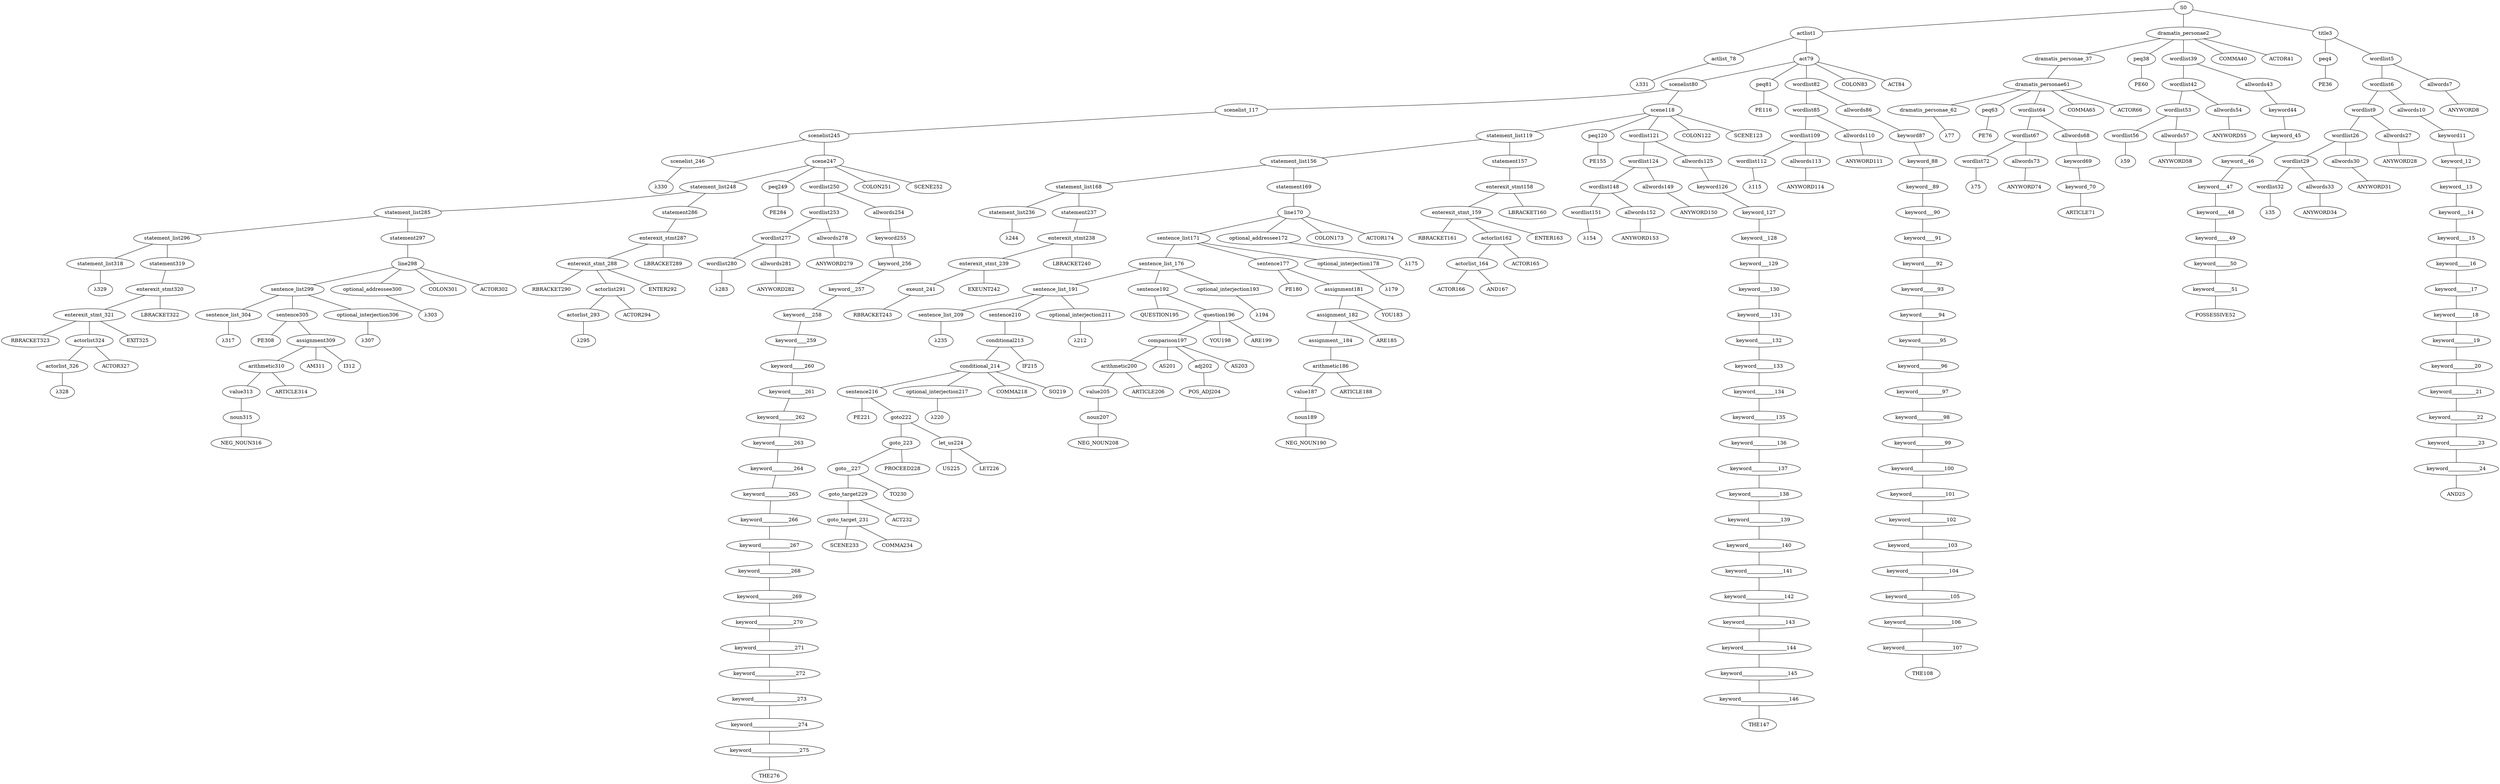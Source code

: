 strict graph {
	S0 -- actlist1
	S0 -- dramatis_personae2
	S0 -- title3

	title3 -- peq4
	title3 -- wordlist5

	wordlist5 -- wordlist6
	wordlist5 -- allwords7

	allwords7 -- ANYWORD8


	wordlist6 -- wordlist9
	wordlist6 -- allwords10

	allwords10 -- keyword11

	keyword11 -- keyword_12

	keyword_12 -- keyword__13

	keyword__13 -- keyword___14

	keyword___14 -- keyword____15

	keyword____15 -- keyword_____16

	keyword_____16 -- keyword______17

	keyword______17 -- keyword_______18

	keyword_______18 -- keyword________19

	keyword________19 -- keyword_________20

	keyword_________20 -- keyword__________21

	keyword__________21 -- keyword___________22

	keyword___________22 -- keyword____________23

	keyword____________23 -- keyword_____________24

	keyword_____________24 -- AND25


	wordlist9 -- wordlist26
	wordlist9 -- allwords27

	allwords27 -- ANYWORD28


	wordlist26 -- wordlist29
	wordlist26 -- allwords30

	allwords30 -- ANYWORD31


	wordlist29 -- wordlist32
	wordlist29 -- allwords33

	allwords33 -- ANYWORD34


	wordlist32 -- λ35

	peq4 -- PE36


	dramatis_personae2 -- dramatis_personae_37
	dramatis_personae2 -- peq38
	dramatis_personae2 -- wordlist39
	dramatis_personae2 -- COMMA40
	dramatis_personae2 -- ACTOR41



	wordlist39 -- wordlist42
	wordlist39 -- allwords43

	allwords43 -- keyword44

	keyword44 -- keyword_45

	keyword_45 -- keyword__46

	keyword__46 -- keyword___47

	keyword___47 -- keyword____48

	keyword____48 -- keyword_____49

	keyword_____49 -- keyword______50

	keyword______50 -- keyword_______51

	keyword_______51 -- POSSESSIVE52


	wordlist42 -- wordlist53
	wordlist42 -- allwords54

	allwords54 -- ANYWORD55


	wordlist53 -- wordlist56
	wordlist53 -- allwords57

	allwords57 -- ANYWORD58


	wordlist56 -- λ59

	peq38 -- PE60


	dramatis_personae_37 -- dramatis_personae61

	dramatis_personae61 -- dramatis_personae_62
	dramatis_personae61 -- peq63
	dramatis_personae61 -- wordlist64
	dramatis_personae61 -- COMMA65
	dramatis_personae61 -- ACTOR66



	wordlist64 -- wordlist67
	wordlist64 -- allwords68

	allwords68 -- keyword69

	keyword69 -- keyword_70

	keyword_70 -- ARTICLE71


	wordlist67 -- wordlist72
	wordlist67 -- allwords73

	allwords73 -- ANYWORD74


	wordlist72 -- λ75

	peq63 -- PE76


	dramatis_personae_62 -- λ77

	actlist1 -- actlist_78
	actlist1 -- act79

	act79 -- scenelist80
	act79 -- peq81
	act79 -- wordlist82
	act79 -- COLON83
	act79 -- ACT84



	wordlist82 -- wordlist85
	wordlist82 -- allwords86

	allwords86 -- keyword87

	keyword87 -- keyword_88

	keyword_88 -- keyword__89

	keyword__89 -- keyword___90

	keyword___90 -- keyword____91

	keyword____91 -- keyword_____92

	keyword_____92 -- keyword______93

	keyword______93 -- keyword_______94

	keyword_______94 -- keyword________95

	keyword________95 -- keyword_________96

	keyword_________96 -- keyword__________97

	keyword__________97 -- keyword___________98

	keyword___________98 -- keyword____________99

	keyword____________99 -- keyword_____________100

	keyword_____________100 -- keyword______________101

	keyword______________101 -- keyword_______________102

	keyword_______________102 -- keyword________________103

	keyword________________103 -- keyword_________________104

	keyword_________________104 -- keyword__________________105

	keyword__________________105 -- keyword___________________106

	keyword___________________106 -- keyword____________________107

	keyword____________________107 -- THE108


	wordlist85 -- wordlist109
	wordlist85 -- allwords110

	allwords110 -- ANYWORD111


	wordlist109 -- wordlist112
	wordlist109 -- allwords113

	allwords113 -- ANYWORD114


	wordlist112 -- λ115

	peq81 -- PE116


	scenelist80 -- scenelist_117
	scenelist80 -- scene118

	scene118 -- statement_list119
	scene118 -- peq120
	scene118 -- wordlist121
	scene118 -- COLON122
	scene118 -- SCENE123



	wordlist121 -- wordlist124
	wordlist121 -- allwords125

	allwords125 -- keyword126

	keyword126 -- keyword_127

	keyword_127 -- keyword__128

	keyword__128 -- keyword___129

	keyword___129 -- keyword____130

	keyword____130 -- keyword_____131

	keyword_____131 -- keyword______132

	keyword______132 -- keyword_______133

	keyword_______133 -- keyword________134

	keyword________134 -- keyword_________135

	keyword_________135 -- keyword__________136

	keyword__________136 -- keyword___________137

	keyword___________137 -- keyword____________138

	keyword____________138 -- keyword_____________139

	keyword_____________139 -- keyword______________140

	keyword______________140 -- keyword_______________141

	keyword_______________141 -- keyword________________142

	keyword________________142 -- keyword_________________143

	keyword_________________143 -- keyword__________________144

	keyword__________________144 -- keyword___________________145

	keyword___________________145 -- keyword____________________146

	keyword____________________146 -- THE147


	wordlist124 -- wordlist148
	wordlist124 -- allwords149

	allwords149 -- ANYWORD150


	wordlist148 -- wordlist151
	wordlist148 -- allwords152

	allwords152 -- ANYWORD153


	wordlist151 -- λ154

	peq120 -- PE155


	statement_list119 -- statement_list156
	statement_list119 -- statement157

	statement157 -- enterexit_stmt158

	enterexit_stmt158 -- enterexit_stmt_159
	enterexit_stmt158 -- LBRACKET160


	enterexit_stmt_159 -- RBRACKET161
	enterexit_stmt_159 -- actorlist162
	enterexit_stmt_159 -- ENTER163


	actorlist162 -- actorlist_164
	actorlist162 -- ACTOR165


	actorlist_164 -- ACTOR166
	actorlist_164 -- AND167




	statement_list156 -- statement_list168
	statement_list156 -- statement169

	statement169 -- line170

	line170 -- sentence_list171
	line170 -- optional_addressee172
	line170 -- COLON173
	line170 -- ACTOR174



	optional_addressee172 -- λ175

	sentence_list171 -- sentence_list_176
	sentence_list171 -- sentence177
	sentence_list171 -- optional_interjection178

	optional_interjection178 -- λ179

	sentence177 -- PE180
	sentence177 -- assignment181

	assignment181 -- assignment_182
	assignment181 -- YOU183


	assignment_182 -- assignment__184
	assignment_182 -- ARE185


	assignment__184 -- arithmetic186

	arithmetic186 -- value187
	arithmetic186 -- ARTICLE188


	value187 -- noun189

	noun189 -- NEG_NOUN190



	sentence_list_176 -- sentence_list_191
	sentence_list_176 -- sentence192
	sentence_list_176 -- optional_interjection193

	optional_interjection193 -- λ194

	sentence192 -- QUESTION195
	sentence192 -- question196

	question196 -- comparison197
	question196 -- YOU198
	question196 -- ARE199



	comparison197 -- arithmetic200
	comparison197 -- AS201
	comparison197 -- adj202
	comparison197 -- AS203


	adj202 -- POS_ADJ204



	arithmetic200 -- value205
	arithmetic200 -- ARTICLE206


	value205 -- noun207

	noun207 -- NEG_NOUN208



	sentence_list_191 -- sentence_list_209
	sentence_list_191 -- sentence210
	sentence_list_191 -- optional_interjection211

	optional_interjection211 -- λ212

	sentence210 -- conditional213

	conditional213 -- conditional_214
	conditional213 -- IF215


	conditional_214 -- sentence216
	conditional_214 -- optional_interjection217
	conditional_214 -- COMMA218
	conditional_214 -- SO219



	optional_interjection217 -- λ220

	sentence216 -- PE221
	sentence216 -- goto222

	goto222 -- goto_223
	goto222 -- let_us224

	let_us224 -- US225
	let_us224 -- LET226



	goto_223 -- goto__227
	goto_223 -- PROCEED228


	goto__227 -- goto_target229
	goto__227 -- TO230


	goto_target229 -- goto_target_231
	goto_target229 -- ACT232


	goto_target_231 -- SCENE233
	goto_target_231 -- COMMA234




	sentence_list_209 -- λ235

	statement_list168 -- statement_list236
	statement_list168 -- statement237

	statement237 -- enterexit_stmt238

	enterexit_stmt238 -- enterexit_stmt_239
	enterexit_stmt238 -- LBRACKET240


	enterexit_stmt_239 -- exeunt_241
	enterexit_stmt_239 -- EXEUNT242


	exeunt_241 -- RBRACKET243


	statement_list236 -- λ244

	scenelist_117 -- scenelist245

	scenelist245 -- scenelist_246
	scenelist245 -- scene247

	scene247 -- statement_list248
	scene247 -- peq249
	scene247 -- wordlist250
	scene247 -- COLON251
	scene247 -- SCENE252



	wordlist250 -- wordlist253
	wordlist250 -- allwords254

	allwords254 -- keyword255

	keyword255 -- keyword_256

	keyword_256 -- keyword__257

	keyword__257 -- keyword___258

	keyword___258 -- keyword____259

	keyword____259 -- keyword_____260

	keyword_____260 -- keyword______261

	keyword______261 -- keyword_______262

	keyword_______262 -- keyword________263

	keyword________263 -- keyword_________264

	keyword_________264 -- keyword__________265

	keyword__________265 -- keyword___________266

	keyword___________266 -- keyword____________267

	keyword____________267 -- keyword_____________268

	keyword_____________268 -- keyword______________269

	keyword______________269 -- keyword_______________270

	keyword_______________270 -- keyword________________271

	keyword________________271 -- keyword_________________272

	keyword_________________272 -- keyword__________________273

	keyword__________________273 -- keyword___________________274

	keyword___________________274 -- keyword____________________275

	keyword____________________275 -- THE276


	wordlist253 -- wordlist277
	wordlist253 -- allwords278

	allwords278 -- ANYWORD279


	wordlist277 -- wordlist280
	wordlist277 -- allwords281

	allwords281 -- ANYWORD282


	wordlist280 -- λ283

	peq249 -- PE284


	statement_list248 -- statement_list285
	statement_list248 -- statement286

	statement286 -- enterexit_stmt287

	enterexit_stmt287 -- enterexit_stmt_288
	enterexit_stmt287 -- LBRACKET289


	enterexit_stmt_288 -- RBRACKET290
	enterexit_stmt_288 -- actorlist291
	enterexit_stmt_288 -- ENTER292


	actorlist291 -- actorlist_293
	actorlist291 -- ACTOR294


	actorlist_293 -- λ295


	statement_list285 -- statement_list296
	statement_list285 -- statement297

	statement297 -- line298

	line298 -- sentence_list299
	line298 -- optional_addressee300
	line298 -- COLON301
	line298 -- ACTOR302



	optional_addressee300 -- λ303

	sentence_list299 -- sentence_list_304
	sentence_list299 -- sentence305
	sentence_list299 -- optional_interjection306

	optional_interjection306 -- λ307

	sentence305 -- PE308
	sentence305 -- assignment309

	assignment309 -- arithmetic310
	assignment309 -- AM311
	assignment309 -- I312



	arithmetic310 -- value313
	arithmetic310 -- ARTICLE314


	value313 -- noun315

	noun315 -- NEG_NOUN316



	sentence_list_304 -- λ317

	statement_list296 -- statement_list318
	statement_list296 -- statement319

	statement319 -- enterexit_stmt320

	enterexit_stmt320 -- enterexit_stmt_321
	enterexit_stmt320 -- LBRACKET322


	enterexit_stmt_321 -- RBRACKET323
	enterexit_stmt_321 -- actorlist324
	enterexit_stmt_321 -- EXIT325


	actorlist324 -- actorlist_326
	actorlist324 -- ACTOR327


	actorlist_326 -- λ328


	statement_list318 -- λ329

	scenelist_246 -- λ330

	actlist_78 -- λ331


}